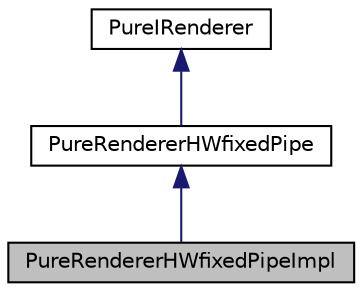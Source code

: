 digraph "PureRendererHWfixedPipeImpl"
{
 // LATEX_PDF_SIZE
  edge [fontname="Helvetica",fontsize="10",labelfontname="Helvetica",labelfontsize="10"];
  node [fontname="Helvetica",fontsize="10",shape=record];
  Node1 [label="PureRendererHWfixedPipeImpl",height=0.2,width=0.4,color="black", fillcolor="grey75", style="filled", fontcolor="black",tooltip=" "];
  Node2 -> Node1 [dir="back",color="midnightblue",fontsize="10",style="solid",fontname="Helvetica"];
  Node2 [label="PureRendererHWfixedPipe",height=0.2,width=0.4,color="black", fillcolor="white", style="filled",URL="$class_pure_renderer_h_wfixed_pipe.html",tooltip="Incremental fixed-function hardware renderer path."];
  Node3 -> Node2 [dir="back",color="midnightblue",fontsize="10",style="solid",fontname="Helvetica"];
  Node3 [label="PureIRenderer",height=0.2,width=0.4,color="black", fillcolor="white", style="filled",URL="$class_pure_i_renderer.html",tooltip="Renderer interface."];
}
